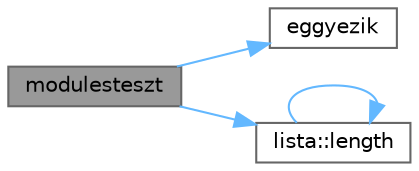 digraph "modulesteszt"
{
 // LATEX_PDF_SIZE
  bgcolor="transparent";
  edge [fontname=Helvetica,fontsize=10,labelfontname=Helvetica,labelfontsize=10];
  node [fontname=Helvetica,fontsize=10,shape=box,height=0.2,width=0.4];
  rankdir="LR";
  Node1 [id="Node000001",label="modulesteszt",height=0.2,width=0.4,color="gray40", fillcolor="grey60", style="filled", fontcolor="black",tooltip=" "];
  Node1 -> Node2 [id="edge7_Node000001_Node000002",color="steelblue1",style="solid",tooltip=" "];
  Node2 [id="Node000002",label="eggyezik",height=0.2,width=0.4,color="grey40", fillcolor="white", style="filled",URL="$comp__module_8cpp.html#a4e937192165d4187e4bd5e4d70967eb5",tooltip=" "];
  Node1 -> Node3 [id="edge8_Node000001_Node000003",color="steelblue1",style="solid",tooltip=" "];
  Node3 [id="Node000003",label="lista::length",height=0.2,width=0.4,color="grey40", fillcolor="white", style="filled",URL="$classlista.html#a5baaf78ac201a75e49f18110daed7fd6",tooltip=" "];
  Node3 -> Node3 [id="edge9_Node000003_Node000003",color="steelblue1",style="solid",tooltip=" "];
}
